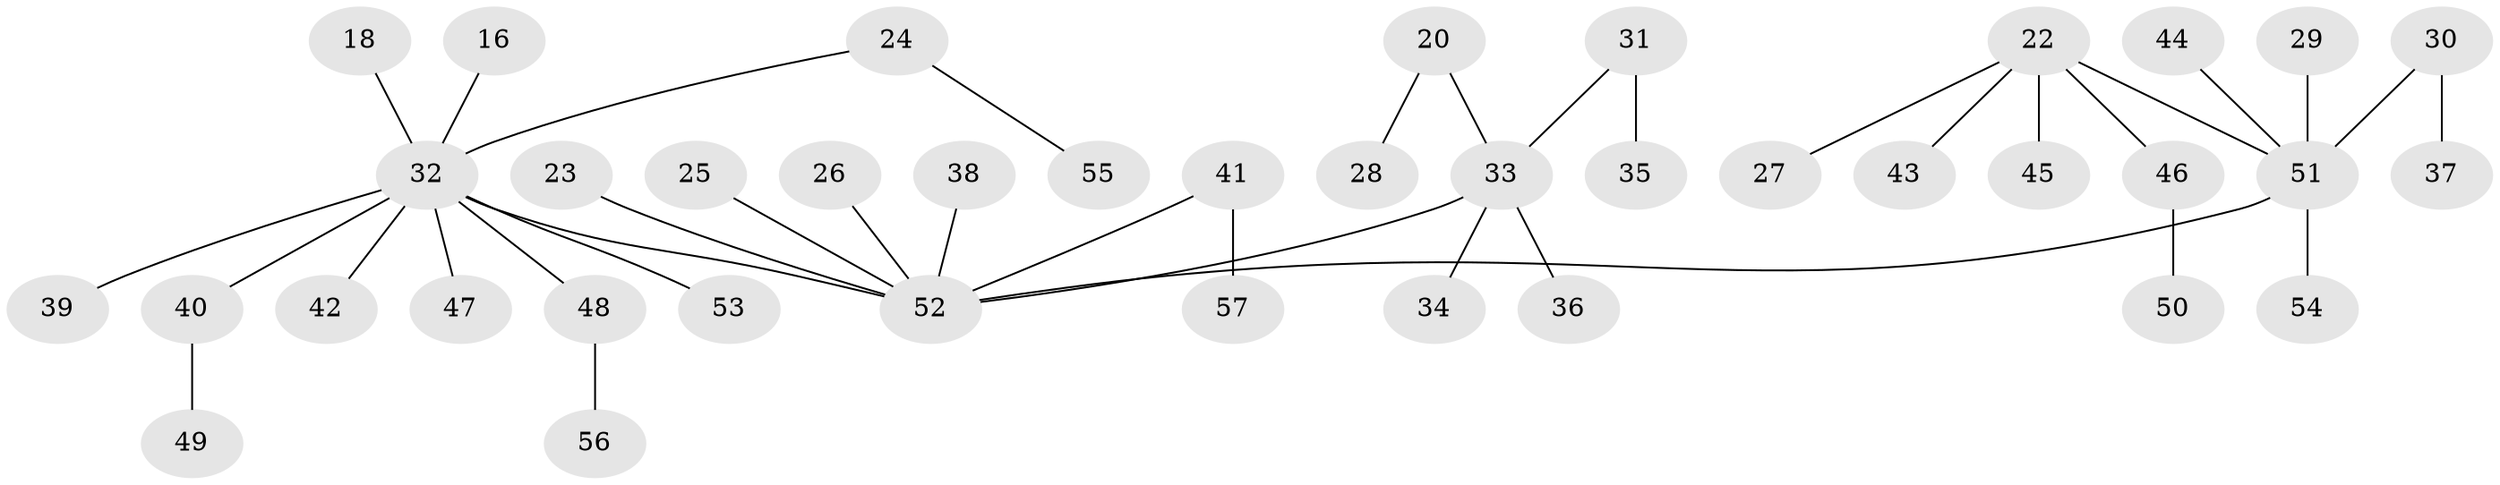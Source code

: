 // original degree distribution, {7: 0.017543859649122806, 5: 0.07017543859649122, 3: 0.10526315789473684, 2: 0.21052631578947367, 1: 0.543859649122807, 4: 0.05263157894736842}
// Generated by graph-tools (version 1.1) at 2025/57/03/04/25 21:57:05]
// undirected, 39 vertices, 38 edges
graph export_dot {
graph [start="1"]
  node [color=gray90,style=filled];
  16;
  18;
  20 [super="+15"];
  22;
  23;
  24;
  25;
  26;
  27;
  28;
  29;
  30;
  31;
  32 [super="+6+5+17"];
  33 [super="+11+8+10+21"];
  34;
  35;
  36;
  37;
  38;
  39;
  40;
  41;
  42;
  43;
  44;
  45;
  46;
  47;
  48;
  49;
  50;
  51 [super="+19"];
  52 [super="+3+12"];
  53;
  54;
  55;
  56;
  57;
  16 -- 32;
  18 -- 32;
  20 -- 33;
  20 -- 28;
  22 -- 27;
  22 -- 43;
  22 -- 45;
  22 -- 46;
  22 -- 51;
  23 -- 52;
  24 -- 55;
  24 -- 32;
  25 -- 52;
  26 -- 52;
  29 -- 51;
  30 -- 37;
  30 -- 51;
  31 -- 35;
  31 -- 33;
  32 -- 48;
  32 -- 40;
  32 -- 42;
  32 -- 47;
  32 -- 39;
  32 -- 52;
  32 -- 53;
  33 -- 36;
  33 -- 52;
  33 -- 34;
  38 -- 52;
  40 -- 49;
  41 -- 57;
  41 -- 52;
  44 -- 51;
  46 -- 50;
  48 -- 56;
  51 -- 52;
  51 -- 54;
}
